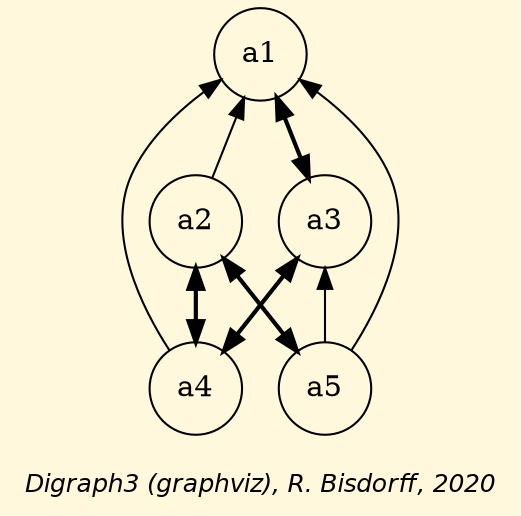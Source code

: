 digraph G {
graph [ bgcolor = cornsilk, fontname = "Helvetica-Oblique",
 fontsize = 12,
 label = "\nDigraph3 (graphviz), R. Bisdorff, 2020", size="7,7"];
n1 [shape = "circle", label = "a1"];
n2 [shape = "circle", label = "a2"];
n3 [shape = "circle", label = "a3"];
n4 [shape = "circle", label = "a4"];
n5 [shape = "circle", label = "a5"];
n1-> n2 [dir=back, color=black] ;
n1-> n3 [dir=both,style="setlinewidth(2)",color=black, arrowhead=normal, arrowtail=normal] ;
n1-> n4 [dir=back, color=black] ;
n1-> n5 [dir=back, color=black] ;
n2-> n4 [dir=both,style="setlinewidth(2)",color=black, arrowhead=normal, arrowtail=normal] ;
n2-> n5 [dir=both,style="setlinewidth(2)",color=black, arrowhead=normal, arrowtail=normal] ;
n3-> n4 [dir=both,style="setlinewidth(2)",color=black, arrowhead=normal, arrowtail=normal] ;
n3-> n5 [dir=back, color=black] ;
}
